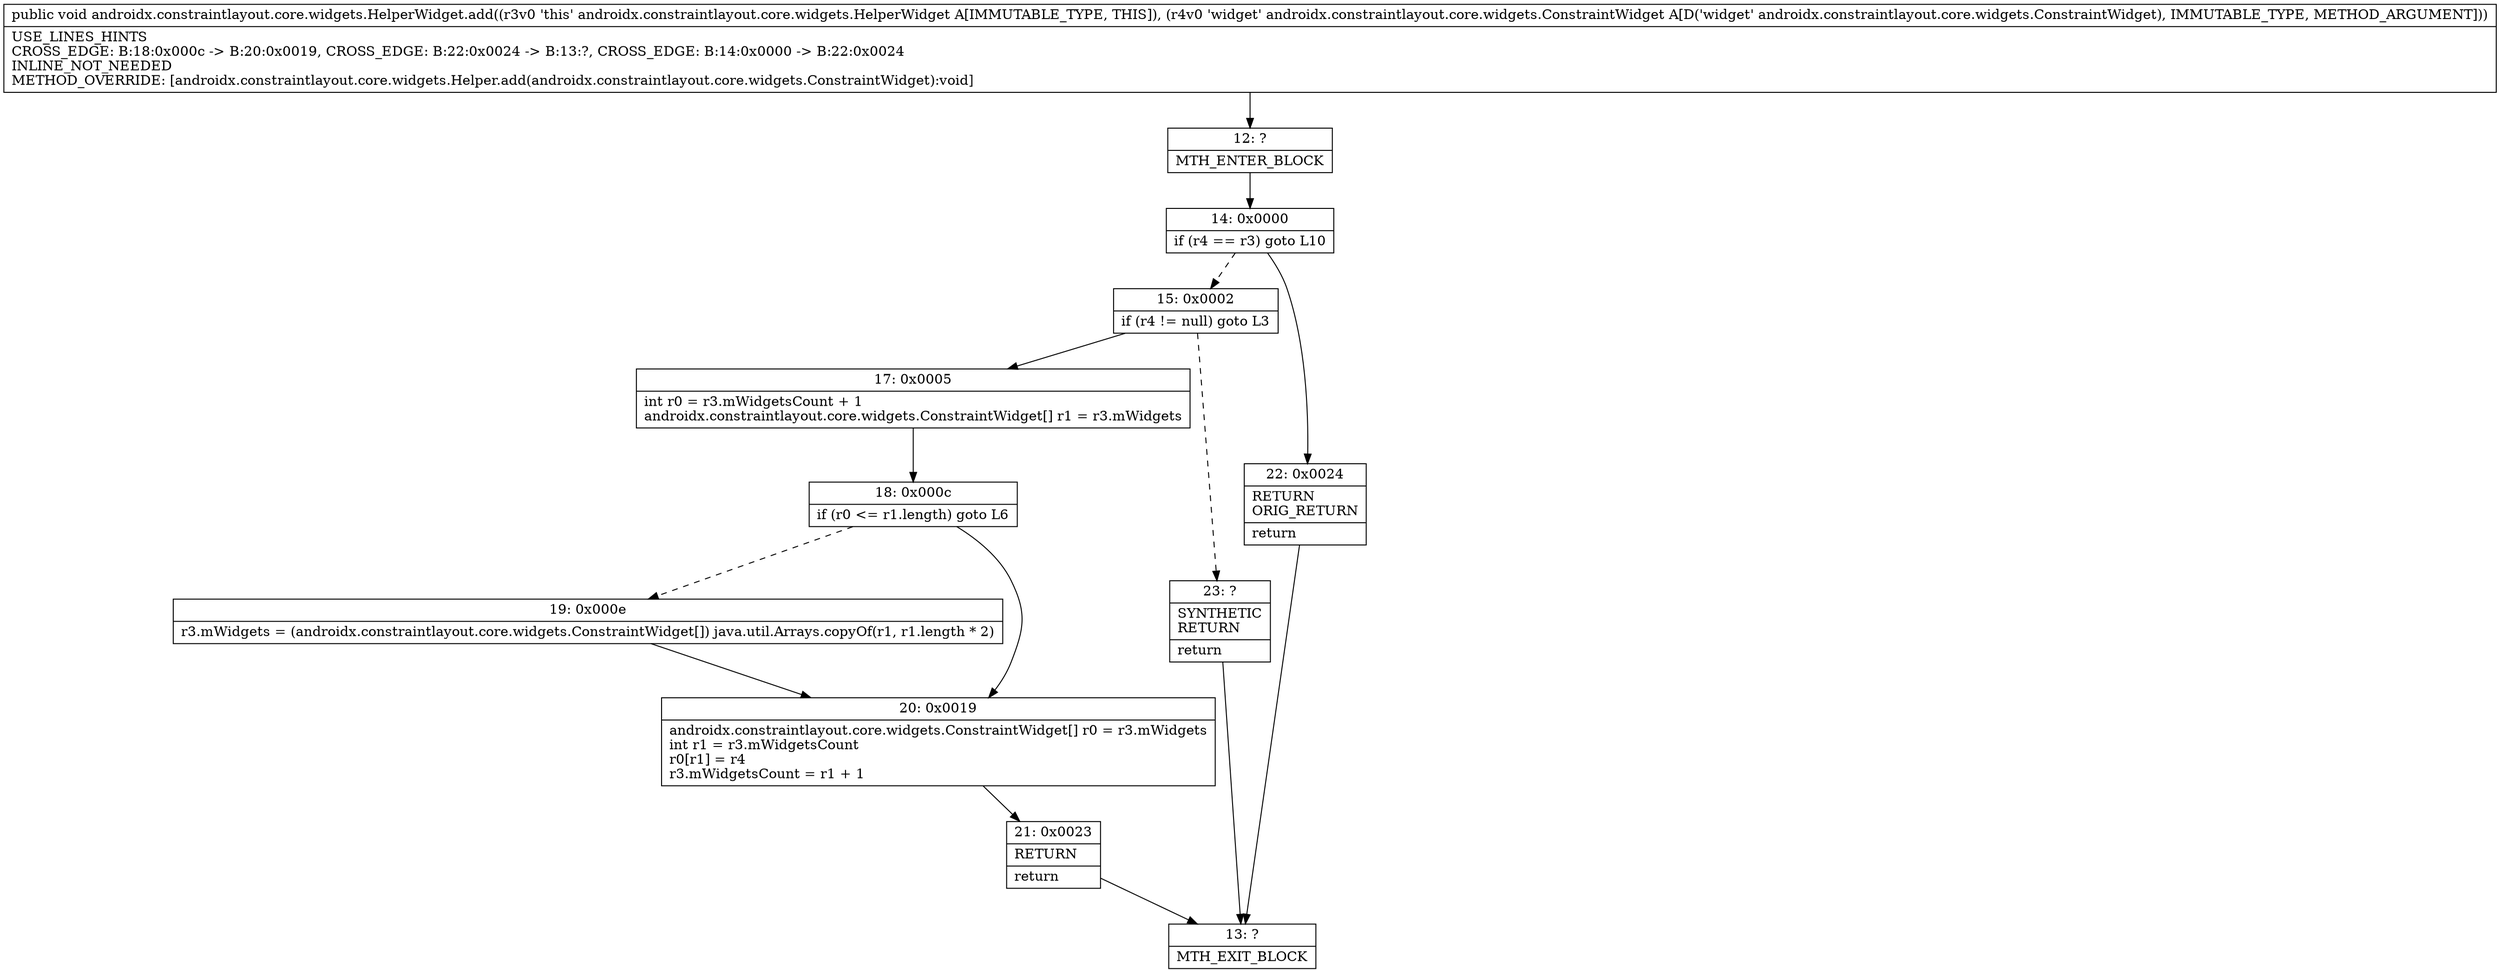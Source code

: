 digraph "CFG forandroidx.constraintlayout.core.widgets.HelperWidget.add(Landroidx\/constraintlayout\/core\/widgets\/ConstraintWidget;)V" {
Node_12 [shape=record,label="{12\:\ ?|MTH_ENTER_BLOCK\l}"];
Node_14 [shape=record,label="{14\:\ 0x0000|if (r4 == r3) goto L10\l}"];
Node_15 [shape=record,label="{15\:\ 0x0002|if (r4 != null) goto L3\l}"];
Node_17 [shape=record,label="{17\:\ 0x0005|int r0 = r3.mWidgetsCount + 1\landroidx.constraintlayout.core.widgets.ConstraintWidget[] r1 = r3.mWidgets\l}"];
Node_18 [shape=record,label="{18\:\ 0x000c|if (r0 \<= r1.length) goto L6\l}"];
Node_19 [shape=record,label="{19\:\ 0x000e|r3.mWidgets = (androidx.constraintlayout.core.widgets.ConstraintWidget[]) java.util.Arrays.copyOf(r1, r1.length * 2)\l}"];
Node_20 [shape=record,label="{20\:\ 0x0019|androidx.constraintlayout.core.widgets.ConstraintWidget[] r0 = r3.mWidgets\lint r1 = r3.mWidgetsCount\lr0[r1] = r4\lr3.mWidgetsCount = r1 + 1\l}"];
Node_21 [shape=record,label="{21\:\ 0x0023|RETURN\l|return\l}"];
Node_13 [shape=record,label="{13\:\ ?|MTH_EXIT_BLOCK\l}"];
Node_23 [shape=record,label="{23\:\ ?|SYNTHETIC\lRETURN\l|return\l}"];
Node_22 [shape=record,label="{22\:\ 0x0024|RETURN\lORIG_RETURN\l|return\l}"];
MethodNode[shape=record,label="{public void androidx.constraintlayout.core.widgets.HelperWidget.add((r3v0 'this' androidx.constraintlayout.core.widgets.HelperWidget A[IMMUTABLE_TYPE, THIS]), (r4v0 'widget' androidx.constraintlayout.core.widgets.ConstraintWidget A[D('widget' androidx.constraintlayout.core.widgets.ConstraintWidget), IMMUTABLE_TYPE, METHOD_ARGUMENT]))  | USE_LINES_HINTS\lCROSS_EDGE: B:18:0x000c \-\> B:20:0x0019, CROSS_EDGE: B:22:0x0024 \-\> B:13:?, CROSS_EDGE: B:14:0x0000 \-\> B:22:0x0024\lINLINE_NOT_NEEDED\lMETHOD_OVERRIDE: [androidx.constraintlayout.core.widgets.Helper.add(androidx.constraintlayout.core.widgets.ConstraintWidget):void]\l}"];
MethodNode -> Node_12;Node_12 -> Node_14;
Node_14 -> Node_15[style=dashed];
Node_14 -> Node_22;
Node_15 -> Node_17;
Node_15 -> Node_23[style=dashed];
Node_17 -> Node_18;
Node_18 -> Node_19[style=dashed];
Node_18 -> Node_20;
Node_19 -> Node_20;
Node_20 -> Node_21;
Node_21 -> Node_13;
Node_23 -> Node_13;
Node_22 -> Node_13;
}

